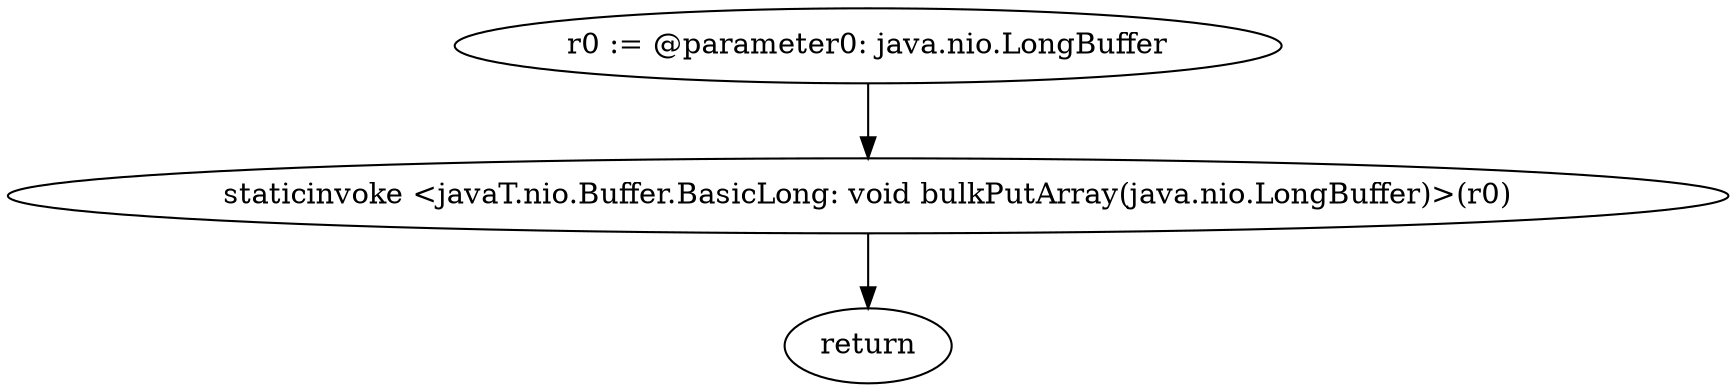 digraph "unitGraph" {
    "r0 := @parameter0: java.nio.LongBuffer"
    "staticinvoke <javaT.nio.Buffer.BasicLong: void bulkPutArray(java.nio.LongBuffer)>(r0)"
    "return"
    "r0 := @parameter0: java.nio.LongBuffer"->"staticinvoke <javaT.nio.Buffer.BasicLong: void bulkPutArray(java.nio.LongBuffer)>(r0)";
    "staticinvoke <javaT.nio.Buffer.BasicLong: void bulkPutArray(java.nio.LongBuffer)>(r0)"->"return";
}
